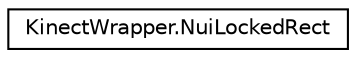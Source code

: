 digraph "Graphical Class Hierarchy"
{
  edge [fontname="Helvetica",fontsize="10",labelfontname="Helvetica",labelfontsize="10"];
  node [fontname="Helvetica",fontsize="10",shape=record];
  rankdir="LR";
  Node0 [label="KinectWrapper.NuiLockedRect",height=0.2,width=0.4,color="black", fillcolor="white", style="filled",URL="$struct_kinect_wrapper_1_1_nui_locked_rect.html"];
}
